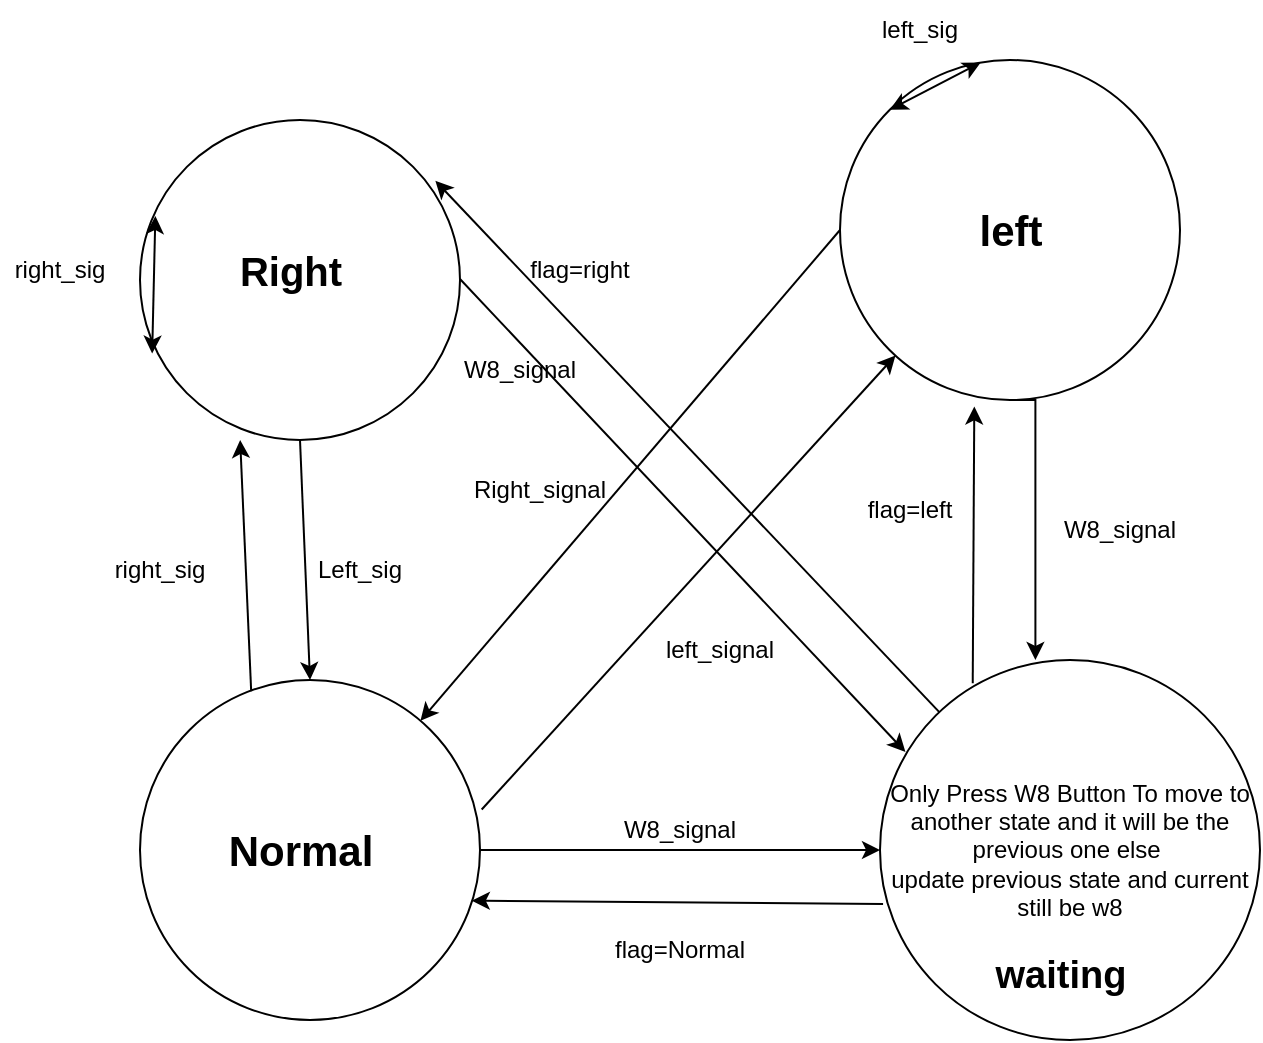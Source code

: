 <mxfile version="24.2.5" type="device">
  <diagram name="Page-1" id="cdm7jhc_s_-aFTzOU0VH">
    <mxGraphModel dx="1050" dy="629" grid="1" gridSize="10" guides="1" tooltips="1" connect="1" arrows="1" fold="1" page="1" pageScale="1" pageWidth="850" pageHeight="1100" math="0" shadow="0">
      <root>
        <mxCell id="0" />
        <mxCell id="1" parent="0" />
        <mxCell id="c2Aj3jtkSRrxa3JjSpxw-1" value="" style="ellipse;whiteSpace=wrap;html=1;aspect=fixed;" parent="1" vertex="1">
          <mxGeometry x="120" y="80" width="160" height="160" as="geometry" />
        </mxCell>
        <mxCell id="c2Aj3jtkSRrxa3JjSpxw-2" value="" style="ellipse;whiteSpace=wrap;html=1;aspect=fixed;" parent="1" vertex="1">
          <mxGeometry x="470" y="50" width="170" height="170" as="geometry" />
        </mxCell>
        <mxCell id="c2Aj3jtkSRrxa3JjSpxw-3" value="Only Press W8 Button To move to another state and it will be the previous one else&amp;nbsp;&lt;div&gt;update previous state and current still be w8&lt;/div&gt;" style="ellipse;whiteSpace=wrap;html=1;aspect=fixed;" parent="1" vertex="1">
          <mxGeometry x="490" y="350" width="190" height="190" as="geometry" />
        </mxCell>
        <mxCell id="c2Aj3jtkSRrxa3JjSpxw-4" value="Right" style="text;html=1;align=center;verticalAlign=middle;resizable=0;points=[];autosize=1;strokeColor=none;fillColor=none;fontStyle=1;fontSize=20;" parent="1" vertex="1">
          <mxGeometry x="160" y="135" width="70" height="40" as="geometry" />
        </mxCell>
        <mxCell id="c2Aj3jtkSRrxa3JjSpxw-5" value="left" style="text;html=1;align=center;verticalAlign=middle;resizable=0;points=[];autosize=1;strokeColor=none;fillColor=none;fontStyle=1;fontSize=21;" parent="1" vertex="1">
          <mxGeometry x="530" y="115" width="50" height="40" as="geometry" />
        </mxCell>
        <mxCell id="c2Aj3jtkSRrxa3JjSpxw-6" value="waiting" style="text;html=1;align=center;verticalAlign=top;resizable=0;points=[];autosize=1;strokeColor=none;fillColor=none;fontStyle=1;fontColor=#000000;fontSize=19;" parent="1" vertex="1">
          <mxGeometry x="540" y="490" width="80" height="40" as="geometry" />
        </mxCell>
        <mxCell id="c2Aj3jtkSRrxa3JjSpxw-7" value="" style="ellipse;whiteSpace=wrap;html=1;aspect=fixed;" parent="1" vertex="1">
          <mxGeometry x="120" y="360" width="170" height="170" as="geometry" />
        </mxCell>
        <mxCell id="c2Aj3jtkSRrxa3JjSpxw-8" value="Normal" style="text;html=1;align=center;verticalAlign=middle;resizable=0;points=[];autosize=1;strokeColor=none;fillColor=none;fontStyle=1;fontSize=21;" parent="1" vertex="1">
          <mxGeometry x="155" y="425" width="90" height="40" as="geometry" />
        </mxCell>
        <mxCell id="c2Aj3jtkSRrxa3JjSpxw-9" value="" style="endArrow=classic;html=1;rounded=0;entryX=0.067;entryY=0.242;entryDx=0;entryDy=0;entryPerimeter=0;" parent="1" target="c2Aj3jtkSRrxa3JjSpxw-3" edge="1">
          <mxGeometry width="50" height="50" relative="1" as="geometry">
            <mxPoint x="280" y="159.5" as="sourcePoint" />
            <mxPoint x="370" y="159.5" as="targetPoint" />
          </mxGeometry>
        </mxCell>
        <mxCell id="c2Aj3jtkSRrxa3JjSpxw-10" style="edgeStyle=orthogonalEdgeStyle;rounded=0;orthogonalLoop=1;jettySize=auto;html=1;entryX=0.409;entryY=0.021;entryDx=0;entryDy=0;entryPerimeter=0;exitX=0.5;exitY=1;exitDx=0;exitDy=0;" parent="1" source="c2Aj3jtkSRrxa3JjSpxw-2" edge="1">
          <mxGeometry relative="1" as="geometry">
            <Array as="points">
              <mxPoint x="568" y="220" />
            </Array>
            <mxPoint x="560" y="235.853" as="sourcePoint" />
            <mxPoint x="567.71" y="349.99" as="targetPoint" />
          </mxGeometry>
        </mxCell>
        <mxCell id="c2Aj3jtkSRrxa3JjSpxw-11" style="edgeStyle=orthogonalEdgeStyle;rounded=0;orthogonalLoop=1;jettySize=auto;html=1;entryX=0;entryY=0.5;entryDx=0;entryDy=0;" parent="1" source="c2Aj3jtkSRrxa3JjSpxw-7" target="c2Aj3jtkSRrxa3JjSpxw-3" edge="1">
          <mxGeometry relative="1" as="geometry">
            <Array as="points" />
          </mxGeometry>
        </mxCell>
        <mxCell id="c2Aj3jtkSRrxa3JjSpxw-13" value="" style="endArrow=classic;html=1;rounded=0;exitX=0.5;exitY=1;exitDx=0;exitDy=0;entryX=0.5;entryY=0;entryDx=0;entryDy=0;" parent="1" source="c2Aj3jtkSRrxa3JjSpxw-1" target="c2Aj3jtkSRrxa3JjSpxw-7" edge="1">
          <mxGeometry width="50" height="50" relative="1" as="geometry">
            <mxPoint x="400" y="350" as="sourcePoint" />
            <mxPoint x="450" y="300" as="targetPoint" />
          </mxGeometry>
        </mxCell>
        <mxCell id="c2Aj3jtkSRrxa3JjSpxw-14" value="W8_signal" style="text;html=1;align=center;verticalAlign=middle;whiteSpace=wrap;rounded=0;" parent="1" vertex="1">
          <mxGeometry x="280" y="190" width="60" height="30" as="geometry" />
        </mxCell>
        <mxCell id="c2Aj3jtkSRrxa3JjSpxw-15" value="W8_signal" style="text;html=1;align=center;verticalAlign=middle;whiteSpace=wrap;rounded=0;" parent="1" vertex="1">
          <mxGeometry x="580" y="270" width="60" height="30" as="geometry" />
        </mxCell>
        <mxCell id="c2Aj3jtkSRrxa3JjSpxw-16" value="W8_signal" style="text;html=1;align=center;verticalAlign=middle;whiteSpace=wrap;rounded=0;" parent="1" vertex="1">
          <mxGeometry x="360" y="420" width="60" height="30" as="geometry" />
        </mxCell>
        <mxCell id="c2Aj3jtkSRrxa3JjSpxw-17" value="Left_sig" style="text;html=1;align=center;verticalAlign=middle;whiteSpace=wrap;rounded=0;" parent="1" vertex="1">
          <mxGeometry x="200" y="290" width="60" height="30" as="geometry" />
        </mxCell>
        <mxCell id="c2Aj3jtkSRrxa3JjSpxw-18" value="" style="endArrow=classic;html=1;rounded=0;exitX=0;exitY=0.5;exitDx=0;exitDy=0;" parent="1" source="c2Aj3jtkSRrxa3JjSpxw-2" target="c2Aj3jtkSRrxa3JjSpxw-7" edge="1">
          <mxGeometry width="50" height="50" relative="1" as="geometry">
            <mxPoint x="400" y="350" as="sourcePoint" />
            <mxPoint x="450" y="300" as="targetPoint" />
          </mxGeometry>
        </mxCell>
        <mxCell id="c2Aj3jtkSRrxa3JjSpxw-20" value="Right_signal" style="text;html=1;align=center;verticalAlign=middle;whiteSpace=wrap;rounded=0;rotation=0;" parent="1" vertex="1">
          <mxGeometry x="280" y="250" width="80" height="30" as="geometry" />
        </mxCell>
        <mxCell id="176dJnAC3DLoi2duwCF6-1" value="" style="endArrow=classic;html=1;rounded=0;exitX=1.005;exitY=0.381;exitDx=0;exitDy=0;exitPerimeter=0;" edge="1" parent="1" source="c2Aj3jtkSRrxa3JjSpxw-7" target="c2Aj3jtkSRrxa3JjSpxw-2">
          <mxGeometry width="50" height="50" relative="1" as="geometry">
            <mxPoint x="400" y="350" as="sourcePoint" />
            <mxPoint x="450" y="300" as="targetPoint" />
          </mxGeometry>
        </mxCell>
        <mxCell id="176dJnAC3DLoi2duwCF6-2" value="left_signal" style="text;html=1;align=center;verticalAlign=middle;whiteSpace=wrap;rounded=0;" vertex="1" parent="1">
          <mxGeometry x="380" y="330" width="60" height="30" as="geometry" />
        </mxCell>
        <mxCell id="176dJnAC3DLoi2duwCF6-3" value="" style="endArrow=classic;html=1;rounded=0;entryX=0.313;entryY=1;entryDx=0;entryDy=0;entryPerimeter=0;exitX=0.327;exitY=0.033;exitDx=0;exitDy=0;exitPerimeter=0;" edge="1" parent="1" source="c2Aj3jtkSRrxa3JjSpxw-7" target="c2Aj3jtkSRrxa3JjSpxw-1">
          <mxGeometry width="50" height="50" relative="1" as="geometry">
            <mxPoint x="160" y="350" as="sourcePoint" />
            <mxPoint x="450" y="300" as="targetPoint" />
          </mxGeometry>
        </mxCell>
        <mxCell id="176dJnAC3DLoi2duwCF6-5" value="right_sig" style="text;html=1;align=center;verticalAlign=middle;whiteSpace=wrap;rounded=0;" vertex="1" parent="1">
          <mxGeometry x="100" y="290" width="60" height="30" as="geometry" />
        </mxCell>
        <mxCell id="176dJnAC3DLoi2duwCF6-13" value="" style="endArrow=classic;html=1;rounded=0;entryX=0.395;entryY=1.019;entryDx=0;entryDy=0;entryPerimeter=0;exitX=0.244;exitY=0.061;exitDx=0;exitDy=0;exitPerimeter=0;" edge="1" parent="1" source="c2Aj3jtkSRrxa3JjSpxw-3" target="c2Aj3jtkSRrxa3JjSpxw-2">
          <mxGeometry width="50" height="50" relative="1" as="geometry">
            <mxPoint x="400" y="340" as="sourcePoint" />
            <mxPoint x="450" y="290" as="targetPoint" />
          </mxGeometry>
        </mxCell>
        <mxCell id="176dJnAC3DLoi2duwCF6-14" value="flag=left" style="text;html=1;align=center;verticalAlign=middle;whiteSpace=wrap;rounded=0;" vertex="1" parent="1">
          <mxGeometry x="475" y="260" width="60" height="30" as="geometry" />
        </mxCell>
        <mxCell id="176dJnAC3DLoi2duwCF6-15" value="" style="endArrow=classic;html=1;rounded=0;exitX=0.008;exitY=0.642;exitDx=0;exitDy=0;exitPerimeter=0;entryX=0.976;entryY=0.649;entryDx=0;entryDy=0;entryPerimeter=0;" edge="1" parent="1" source="c2Aj3jtkSRrxa3JjSpxw-3" target="c2Aj3jtkSRrxa3JjSpxw-7">
          <mxGeometry width="50" height="50" relative="1" as="geometry">
            <mxPoint x="400" y="340" as="sourcePoint" />
            <mxPoint x="450" y="290" as="targetPoint" />
          </mxGeometry>
        </mxCell>
        <mxCell id="176dJnAC3DLoi2duwCF6-16" value="flag=Normal" style="text;html=1;align=center;verticalAlign=middle;whiteSpace=wrap;rounded=0;" vertex="1" parent="1">
          <mxGeometry x="360" y="480" width="60" height="30" as="geometry" />
        </mxCell>
        <mxCell id="176dJnAC3DLoi2duwCF6-17" value="" style="endArrow=classic;html=1;rounded=0;entryX=0.923;entryY=0.19;entryDx=0;entryDy=0;entryPerimeter=0;" edge="1" parent="1" source="c2Aj3jtkSRrxa3JjSpxw-3" target="c2Aj3jtkSRrxa3JjSpxw-1">
          <mxGeometry width="50" height="50" relative="1" as="geometry">
            <mxPoint x="400" y="340" as="sourcePoint" />
            <mxPoint x="450" y="290" as="targetPoint" />
          </mxGeometry>
        </mxCell>
        <mxCell id="176dJnAC3DLoi2duwCF6-18" value="flag=right" style="text;html=1;align=center;verticalAlign=middle;whiteSpace=wrap;rounded=0;" vertex="1" parent="1">
          <mxGeometry x="310" y="140" width="60" height="30" as="geometry" />
        </mxCell>
        <mxCell id="176dJnAC3DLoi2duwCF6-21" value="" style="endArrow=classic;startArrow=classic;html=1;rounded=0;exitX=0.414;exitY=0.007;exitDx=0;exitDy=0;exitPerimeter=0;entryX=0;entryY=0;entryDx=0;entryDy=0;" edge="1" parent="1" source="c2Aj3jtkSRrxa3JjSpxw-2" target="c2Aj3jtkSRrxa3JjSpxw-2">
          <mxGeometry width="50" height="50" relative="1" as="geometry">
            <mxPoint x="650" y="90" as="sourcePoint" />
            <mxPoint x="700" y="40" as="targetPoint" />
          </mxGeometry>
        </mxCell>
        <mxCell id="176dJnAC3DLoi2duwCF6-22" value="left_sig" style="text;html=1;align=center;verticalAlign=middle;whiteSpace=wrap;rounded=0;" vertex="1" parent="1">
          <mxGeometry x="480" y="20" width="60" height="30" as="geometry" />
        </mxCell>
        <mxCell id="176dJnAC3DLoi2duwCF6-23" value="" style="endArrow=classic;startArrow=classic;html=1;rounded=0;exitX=0.048;exitY=0.3;exitDx=0;exitDy=0;exitPerimeter=0;entryX=0.038;entryY=0.73;entryDx=0;entryDy=0;entryPerimeter=0;" edge="1" parent="1" source="c2Aj3jtkSRrxa3JjSpxw-1" target="c2Aj3jtkSRrxa3JjSpxw-1">
          <mxGeometry width="50" height="50" relative="1" as="geometry">
            <mxPoint x="400" y="340" as="sourcePoint" />
            <mxPoint x="450" y="290" as="targetPoint" />
          </mxGeometry>
        </mxCell>
        <mxCell id="176dJnAC3DLoi2duwCF6-25" value="right_sig" style="text;html=1;align=center;verticalAlign=middle;whiteSpace=wrap;rounded=0;" vertex="1" parent="1">
          <mxGeometry x="50" y="140" width="60" height="30" as="geometry" />
        </mxCell>
      </root>
    </mxGraphModel>
  </diagram>
</mxfile>
